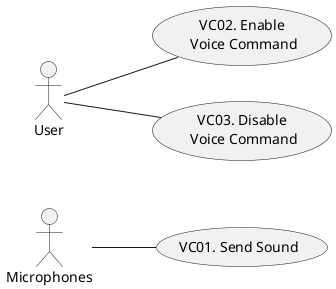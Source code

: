 @startuml
skinparam shadowing false
left to right direction
skinparam backgroundcolor transparent

' 4.11 Voice Communication -> VC
(VC01. Send Sound) as VC01
(VC02. Enable\n Voice Command) as VC02
(VC03. Disable\n Voice Command) as VC03

:User: -- VC02
:User: -- VC03
:Microphones: -- VC01

@enduml